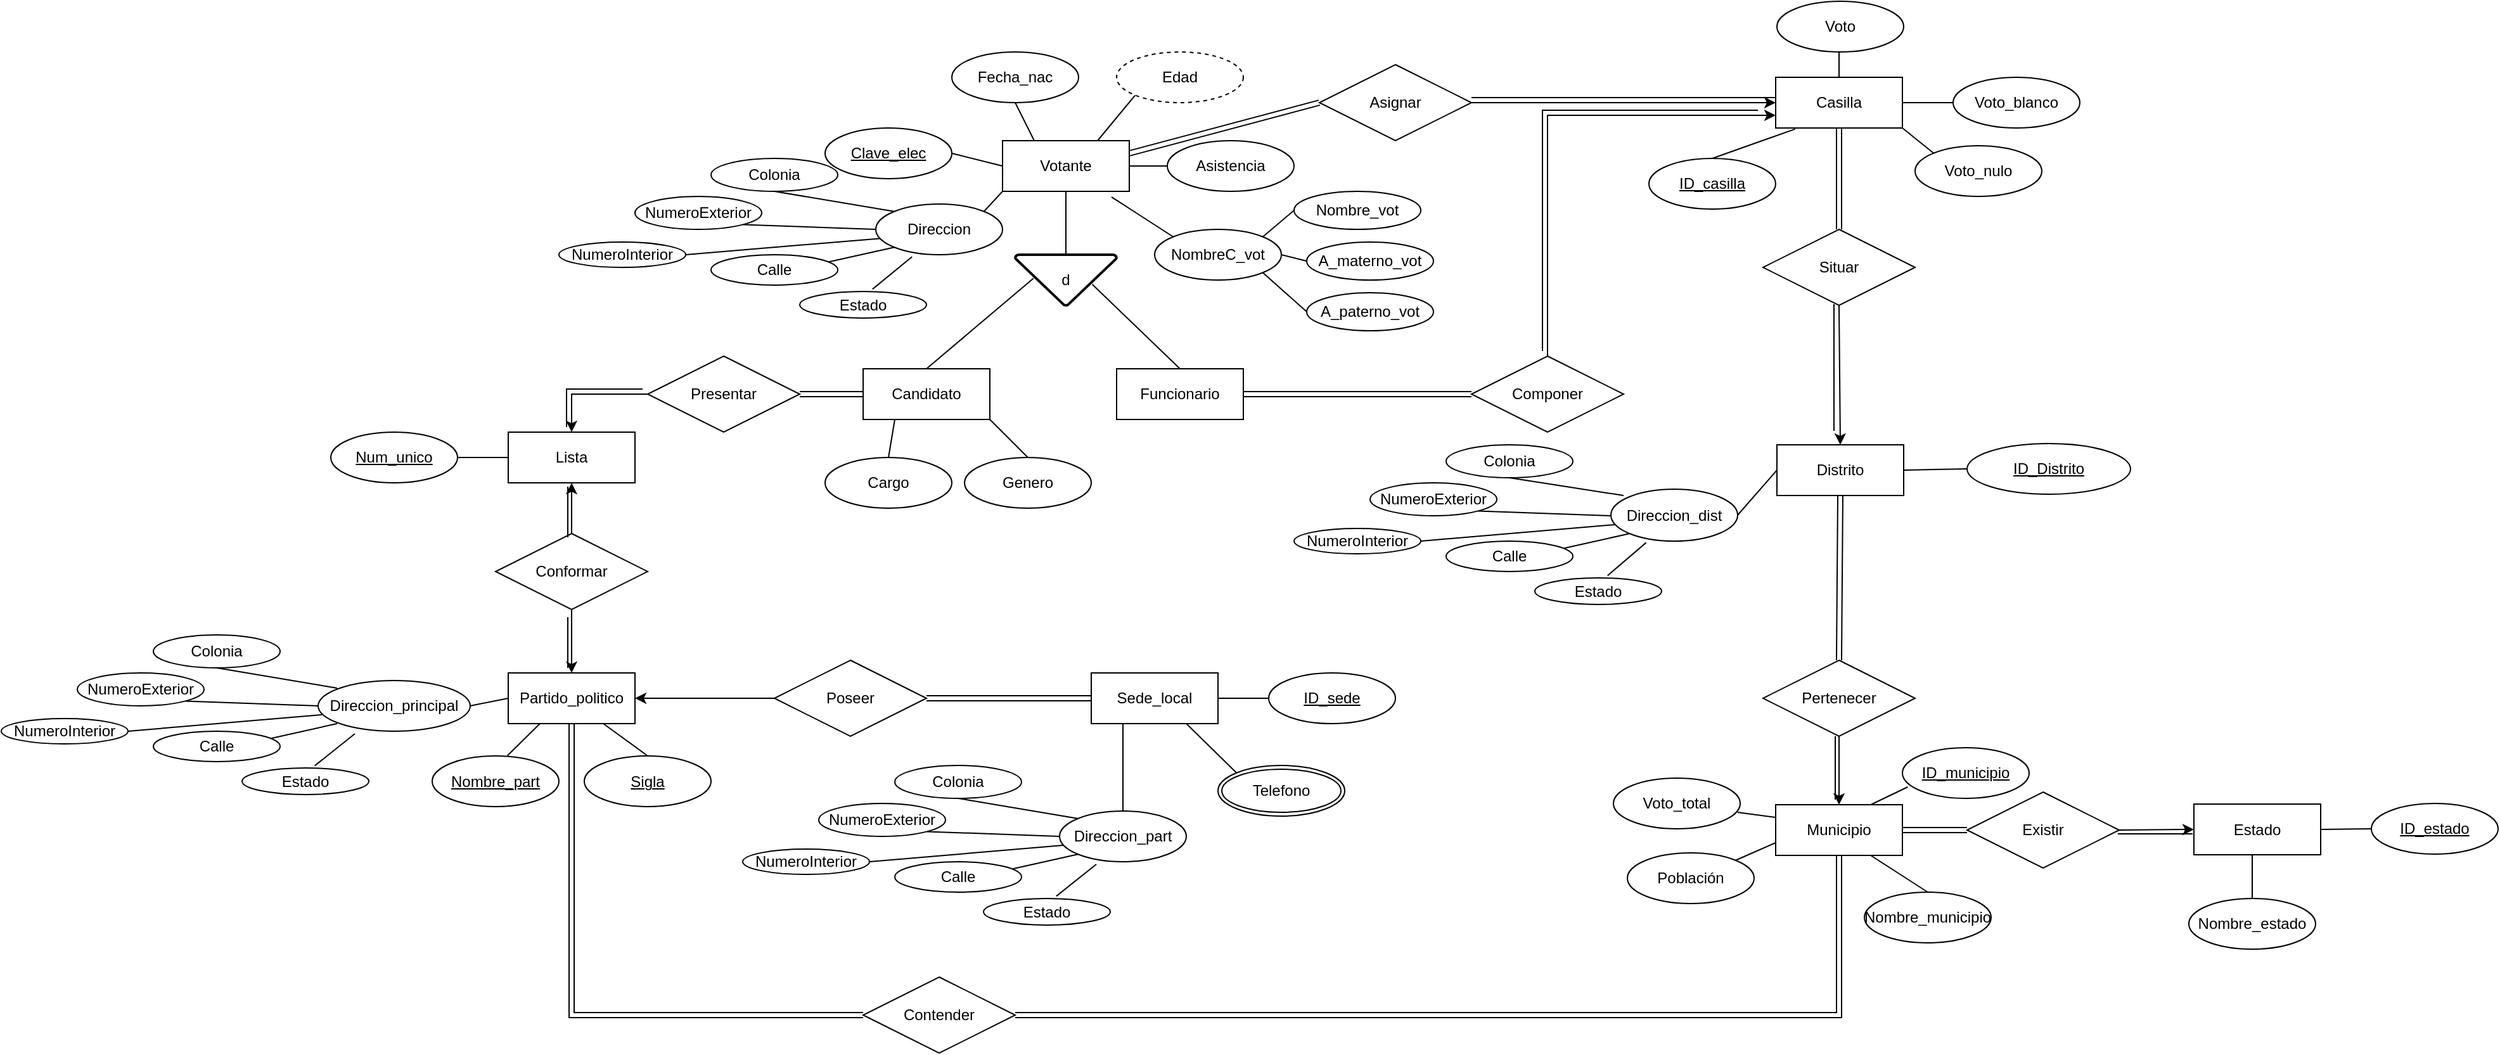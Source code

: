 <mxfile version="24.2.2" type="device">
  <diagram name="Ejercicio3b" id="Ylp6VlI42n3DtUfvS2L4">
    <mxGraphModel dx="2501" dy="1964" grid="1" gridSize="10" guides="1" tooltips="1" connect="1" arrows="1" fold="1" page="1" pageScale="1" pageWidth="827" pageHeight="1169" math="0" shadow="0">
      <root>
        <mxCell id="0" />
        <mxCell id="1" parent="0" />
        <mxCell id="jD9WdKMEJikVOpJDd1EK-1" value="Municipio" style="whiteSpace=wrap;html=1;align=center;" parent="1" vertex="1">
          <mxGeometry x="870" y="574" width="100" height="40" as="geometry" />
        </mxCell>
        <mxCell id="jD9WdKMEJikVOpJDd1EK-2" value="Votante" style="whiteSpace=wrap;html=1;align=center;" parent="1" vertex="1">
          <mxGeometry x="260" y="50" width="100" height="40" as="geometry" />
        </mxCell>
        <mxCell id="jD9WdKMEJikVOpJDd1EK-3" value="Candidato&lt;span style=&quot;color: rgba(0, 0, 0, 0); font-family: monospace; font-size: 0px; text-align: start; text-wrap: nowrap;&quot;&gt;%3CmxGraphModel%3E%3Croot%3E%3CmxCell%20id%3D%220%22%2F%3E%3CmxCell%20id%3D%221%22%20parent%3D%220%22%2F%3E%3CmxCell%20id%3D%222%22%20value%3D%22Municipio%22%20style%3D%22whiteSpace%3Dwrap%3Bhtml%3D1%3Balign%3Dcenter%3B%22%20vertex%3D%221%22%20parent%3D%221%22%3E%3CmxGeometry%20x%3D%22360%22%20y%3D%22270%22%20width%3D%22100%22%20height%3D%2240%22%20as%3D%22geometry%22%2F%3E%3C%2FmxCell%3E%3C%2Froot%3E%3C%2FmxGraphModel%3E&lt;/span&gt;&lt;span style=&quot;color: rgba(0, 0, 0, 0); font-family: monospace; font-size: 0px; text-align: start; text-wrap: nowrap;&quot;&gt;%3CmxGraphModel%3E%3Croot%3E%3CmxCell%20id%3D%220%22%2F%3E%3CmxCell%20id%3D%221%22%20parent%3D%220%22%2F%3E%3CmxCell%20id%3D%222%22%20value%3D%22Municipio%22%20style%3D%22whiteSpace%3Dwrap%3Bhtml%3D1%3Balign%3Dcenter%3B%22%20vertex%3D%221%22%20parent%3D%221%22%3E%3CmxGeometry%20x%3D%22360%22%20y%3D%22270%22%20width%3D%22100%22%20height%3D%2240%22%20as%3D%22geometry%22%2F%3E%3C%2FmxCell%3E%3C%2Froot%3E%3C%2FmxGraphModel%3E&lt;/span&gt;" style="whiteSpace=wrap;html=1;align=center;" parent="1" vertex="1">
          <mxGeometry x="150" y="230" width="100" height="40" as="geometry" />
        </mxCell>
        <mxCell id="jD9WdKMEJikVOpJDd1EK-4" value="Casilla" style="whiteSpace=wrap;html=1;align=center;" parent="1" vertex="1">
          <mxGeometry x="870" width="100" height="40" as="geometry" />
        </mxCell>
        <mxCell id="jD9WdKMEJikVOpJDd1EK-5" value="Lista" style="whiteSpace=wrap;html=1;align=center;" parent="1" vertex="1">
          <mxGeometry x="-130" y="280" width="100" height="40" as="geometry" />
        </mxCell>
        <mxCell id="jD9WdKMEJikVOpJDd1EK-6" value="Partido_politico" style="whiteSpace=wrap;html=1;align=center;" parent="1" vertex="1">
          <mxGeometry x="-130" y="470" width="100" height="40" as="geometry" />
        </mxCell>
        <mxCell id="jD9WdKMEJikVOpJDd1EK-7" value="Sede_local" style="whiteSpace=wrap;html=1;align=center;" parent="1" vertex="1">
          <mxGeometry x="330" y="470" width="100" height="40" as="geometry" />
        </mxCell>
        <mxCell id="jD9WdKMEJikVOpJDd1EK-8" value="d" style="strokeWidth=2;html=1;shape=mxgraph.flowchart.merge_or_storage;whiteSpace=wrap;" parent="1" vertex="1">
          <mxGeometry x="270" y="140" width="80" height="40" as="geometry" />
        </mxCell>
        <mxCell id="jD9WdKMEJikVOpJDd1EK-9" value="Funcionario" style="whiteSpace=wrap;html=1;align=center;" parent="1" vertex="1">
          <mxGeometry x="350" y="230" width="100" height="40" as="geometry" />
        </mxCell>
        <mxCell id="jD9WdKMEJikVOpJDd1EK-10" value="" style="endArrow=none;html=1;rounded=0;exitX=0.5;exitY=1;exitDx=0;exitDy=0;entryX=0.5;entryY=0;entryDx=0;entryDy=0;entryPerimeter=0;" parent="1" source="jD9WdKMEJikVOpJDd1EK-2" target="jD9WdKMEJikVOpJDd1EK-8" edge="1">
          <mxGeometry relative="1" as="geometry">
            <mxPoint x="330" y="290" as="sourcePoint" />
            <mxPoint x="490" y="290" as="targetPoint" />
          </mxGeometry>
        </mxCell>
        <mxCell id="jD9WdKMEJikVOpJDd1EK-11" value="" style="endArrow=none;html=1;rounded=0;exitX=0.76;exitY=0.585;exitDx=0;exitDy=0;exitPerimeter=0;entryX=0.5;entryY=0;entryDx=0;entryDy=0;" parent="1" source="jD9WdKMEJikVOpJDd1EK-8" target="jD9WdKMEJikVOpJDd1EK-9" edge="1">
          <mxGeometry relative="1" as="geometry">
            <mxPoint x="330" y="290" as="sourcePoint" />
            <mxPoint x="490" y="290" as="targetPoint" />
          </mxGeometry>
        </mxCell>
        <mxCell id="jD9WdKMEJikVOpJDd1EK-12" value="" style="endArrow=none;html=1;rounded=0;exitX=0.18;exitY=0.465;exitDx=0;exitDy=0;exitPerimeter=0;entryX=0.5;entryY=0;entryDx=0;entryDy=0;" parent="1" source="jD9WdKMEJikVOpJDd1EK-8" target="jD9WdKMEJikVOpJDd1EK-3" edge="1">
          <mxGeometry relative="1" as="geometry">
            <mxPoint x="341" y="173" as="sourcePoint" />
            <mxPoint x="410" y="240" as="targetPoint" />
          </mxGeometry>
        </mxCell>
        <mxCell id="jD9WdKMEJikVOpJDd1EK-13" value="Distrito" style="whiteSpace=wrap;html=1;align=center;" parent="1" vertex="1">
          <mxGeometry x="871" y="290" width="100" height="40" as="geometry" />
        </mxCell>
        <mxCell id="jD9WdKMEJikVOpJDd1EK-14" value="Clave_elec" style="ellipse;whiteSpace=wrap;html=1;align=center;fontStyle=4;" parent="1" vertex="1">
          <mxGeometry x="120" y="40" width="100" height="40" as="geometry" />
        </mxCell>
        <mxCell id="jD9WdKMEJikVOpJDd1EK-15" value="Fecha_nac" style="ellipse;whiteSpace=wrap;html=1;align=center;" parent="1" vertex="1">
          <mxGeometry x="220" y="-20" width="100" height="40" as="geometry" />
        </mxCell>
        <mxCell id="jD9WdKMEJikVOpJDd1EK-16" value="Edad" style="ellipse;whiteSpace=wrap;html=1;align=center;dashed=1;" parent="1" vertex="1">
          <mxGeometry x="350" y="-20" width="100" height="40" as="geometry" />
        </mxCell>
        <mxCell id="jD9WdKMEJikVOpJDd1EK-17" value="Asistencia" style="ellipse;whiteSpace=wrap;html=1;align=center;" parent="1" vertex="1">
          <mxGeometry x="390" y="50" width="100" height="40" as="geometry" />
        </mxCell>
        <mxCell id="jD9WdKMEJikVOpJDd1EK-18" value="NombreC_vot" style="ellipse;whiteSpace=wrap;html=1;align=center;" parent="1" vertex="1">
          <mxGeometry x="380" y="120" width="100" height="40" as="geometry" />
        </mxCell>
        <mxCell id="jD9WdKMEJikVOpJDd1EK-19" value="Nombre_vot" style="ellipse;whiteSpace=wrap;html=1;align=center;" parent="1" vertex="1">
          <mxGeometry x="490" y="90" width="100" height="30" as="geometry" />
        </mxCell>
        <mxCell id="jD9WdKMEJikVOpJDd1EK-20" value="A_materno_vot" style="ellipse;whiteSpace=wrap;html=1;align=center;" parent="1" vertex="1">
          <mxGeometry x="500" y="130" width="100" height="30" as="geometry" />
        </mxCell>
        <mxCell id="jD9WdKMEJikVOpJDd1EK-21" value="A_paterno_vot" style="ellipse;whiteSpace=wrap;html=1;align=center;" parent="1" vertex="1">
          <mxGeometry x="500" y="170" width="100" height="30" as="geometry" />
        </mxCell>
        <mxCell id="jD9WdKMEJikVOpJDd1EK-22" value="" style="endArrow=none;html=1;rounded=0;exitX=1;exitY=0.5;exitDx=0;exitDy=0;entryX=0;entryY=0.5;entryDx=0;entryDy=0;" parent="1" source="jD9WdKMEJikVOpJDd1EK-14" target="jD9WdKMEJikVOpJDd1EK-2" edge="1">
          <mxGeometry relative="1" as="geometry">
            <mxPoint x="330" y="200" as="sourcePoint" />
            <mxPoint x="490" y="200" as="targetPoint" />
          </mxGeometry>
        </mxCell>
        <mxCell id="jD9WdKMEJikVOpJDd1EK-23" value="" style="endArrow=none;html=1;rounded=0;exitX=0.5;exitY=1;exitDx=0;exitDy=0;entryX=0.25;entryY=0;entryDx=0;entryDy=0;" parent="1" source="jD9WdKMEJikVOpJDd1EK-15" target="jD9WdKMEJikVOpJDd1EK-2" edge="1">
          <mxGeometry relative="1" as="geometry">
            <mxPoint x="330" y="200" as="sourcePoint" />
            <mxPoint x="490" y="200" as="targetPoint" />
          </mxGeometry>
        </mxCell>
        <mxCell id="jD9WdKMEJikVOpJDd1EK-24" value="" style="endArrow=none;html=1;rounded=0;exitX=0;exitY=1;exitDx=0;exitDy=0;entryX=0.75;entryY=0;entryDx=0;entryDy=0;" parent="1" source="jD9WdKMEJikVOpJDd1EK-16" target="jD9WdKMEJikVOpJDd1EK-2" edge="1">
          <mxGeometry relative="1" as="geometry">
            <mxPoint x="330" y="200" as="sourcePoint" />
            <mxPoint x="490" y="200" as="targetPoint" />
          </mxGeometry>
        </mxCell>
        <mxCell id="jD9WdKMEJikVOpJDd1EK-25" value="" style="endArrow=none;html=1;rounded=0;exitX=1;exitY=0.5;exitDx=0;exitDy=0;entryX=0;entryY=0.5;entryDx=0;entryDy=0;" parent="1" source="jD9WdKMEJikVOpJDd1EK-2" target="jD9WdKMEJikVOpJDd1EK-17" edge="1">
          <mxGeometry relative="1" as="geometry">
            <mxPoint x="330" y="200" as="sourcePoint" />
            <mxPoint x="490" y="200" as="targetPoint" />
          </mxGeometry>
        </mxCell>
        <mxCell id="jD9WdKMEJikVOpJDd1EK-26" value="" style="endArrow=none;html=1;rounded=0;exitX=0.86;exitY=1.11;exitDx=0;exitDy=0;exitPerimeter=0;entryX=0;entryY=0;entryDx=0;entryDy=0;" parent="1" source="jD9WdKMEJikVOpJDd1EK-2" target="jD9WdKMEJikVOpJDd1EK-18" edge="1">
          <mxGeometry relative="1" as="geometry">
            <mxPoint x="330" y="200" as="sourcePoint" />
            <mxPoint x="490" y="200" as="targetPoint" />
          </mxGeometry>
        </mxCell>
        <mxCell id="jD9WdKMEJikVOpJDd1EK-27" value="" style="endArrow=none;html=1;rounded=0;exitX=0;exitY=0.5;exitDx=0;exitDy=0;entryX=1;entryY=0;entryDx=0;entryDy=0;" parent="1" source="jD9WdKMEJikVOpJDd1EK-19" target="jD9WdKMEJikVOpJDd1EK-18" edge="1">
          <mxGeometry relative="1" as="geometry">
            <mxPoint x="330" y="200" as="sourcePoint" />
            <mxPoint x="490" y="200" as="targetPoint" />
          </mxGeometry>
        </mxCell>
        <mxCell id="jD9WdKMEJikVOpJDd1EK-28" value="" style="endArrow=none;html=1;rounded=0;exitX=1;exitY=0.5;exitDx=0;exitDy=0;entryX=0;entryY=0.5;entryDx=0;entryDy=0;" parent="1" source="jD9WdKMEJikVOpJDd1EK-18" target="jD9WdKMEJikVOpJDd1EK-20" edge="1">
          <mxGeometry relative="1" as="geometry">
            <mxPoint x="330" y="200" as="sourcePoint" />
            <mxPoint x="490" y="200" as="targetPoint" />
          </mxGeometry>
        </mxCell>
        <mxCell id="jD9WdKMEJikVOpJDd1EK-29" value="" style="endArrow=none;html=1;rounded=0;exitX=1;exitY=1;exitDx=0;exitDy=0;entryX=0;entryY=0.5;entryDx=0;entryDy=0;" parent="1" source="jD9WdKMEJikVOpJDd1EK-18" target="jD9WdKMEJikVOpJDd1EK-21" edge="1">
          <mxGeometry relative="1" as="geometry">
            <mxPoint x="330" y="200" as="sourcePoint" />
            <mxPoint x="490" y="200" as="targetPoint" />
          </mxGeometry>
        </mxCell>
        <mxCell id="jD9WdKMEJikVOpJDd1EK-30" value="Direccion" style="ellipse;whiteSpace=wrap;html=1;align=center;" parent="1" vertex="1">
          <mxGeometry x="160" y="100" width="100" height="40" as="geometry" />
        </mxCell>
        <mxCell id="jD9WdKMEJikVOpJDd1EK-31" value="NumeroExterior" style="ellipse;whiteSpace=wrap;html=1;align=center;" parent="1" vertex="1">
          <mxGeometry x="-30" y="94" width="100" height="26" as="geometry" />
        </mxCell>
        <mxCell id="jD9WdKMEJikVOpJDd1EK-32" value="Calle" style="ellipse;whiteSpace=wrap;html=1;align=center;" parent="1" vertex="1">
          <mxGeometry x="30" y="140" width="100" height="24" as="geometry" />
        </mxCell>
        <mxCell id="jD9WdKMEJikVOpJDd1EK-33" value="NumeroInterior" style="ellipse;whiteSpace=wrap;html=1;align=center;" parent="1" vertex="1">
          <mxGeometry x="-90" y="130" width="100" height="20" as="geometry" />
        </mxCell>
        <mxCell id="jD9WdKMEJikVOpJDd1EK-34" value="Colonia" style="ellipse;whiteSpace=wrap;html=1;align=center;" parent="1" vertex="1">
          <mxGeometry x="30" y="64" width="100" height="26" as="geometry" />
        </mxCell>
        <mxCell id="jD9WdKMEJikVOpJDd1EK-35" value="Estado" style="ellipse;whiteSpace=wrap;html=1;align=center;" parent="1" vertex="1">
          <mxGeometry x="100" y="169" width="100" height="21" as="geometry" />
        </mxCell>
        <mxCell id="jD9WdKMEJikVOpJDd1EK-36" value="" style="endArrow=none;html=1;rounded=0;entryX=0.5;entryY=1;entryDx=0;entryDy=0;exitX=0;exitY=0;exitDx=0;exitDy=0;" parent="1" source="jD9WdKMEJikVOpJDd1EK-30" target="jD9WdKMEJikVOpJDd1EK-34" edge="1">
          <mxGeometry width="50" height="50" relative="1" as="geometry">
            <mxPoint x="-105" y="224" as="sourcePoint" />
            <mxPoint x="-70" y="139" as="targetPoint" />
          </mxGeometry>
        </mxCell>
        <mxCell id="jD9WdKMEJikVOpJDd1EK-37" value="" style="endArrow=none;html=1;rounded=0;exitX=0;exitY=0.5;exitDx=0;exitDy=0;entryX=1;entryY=1;entryDx=0;entryDy=0;" parent="1" source="jD9WdKMEJikVOpJDd1EK-30" target="jD9WdKMEJikVOpJDd1EK-31" edge="1">
          <mxGeometry width="50" height="50" relative="1" as="geometry">
            <mxPoint x="-123" y="225" as="sourcePoint" />
            <mxPoint x="-65" y="159" as="targetPoint" />
          </mxGeometry>
        </mxCell>
        <mxCell id="jD9WdKMEJikVOpJDd1EK-38" value="" style="endArrow=none;html=1;rounded=0;entryX=0.93;entryY=0.233;entryDx=0;entryDy=0;exitX=0;exitY=1;exitDx=0;exitDy=0;entryPerimeter=0;" parent="1" source="jD9WdKMEJikVOpJDd1EK-30" target="jD9WdKMEJikVOpJDd1EK-32" edge="1">
          <mxGeometry width="50" height="50" relative="1" as="geometry">
            <mxPoint x="-80" y="226" as="sourcePoint" />
            <mxPoint x="5" y="199" as="targetPoint" />
          </mxGeometry>
        </mxCell>
        <mxCell id="jD9WdKMEJikVOpJDd1EK-39" value="" style="endArrow=none;html=1;rounded=0;exitX=1;exitY=0.5;exitDx=0;exitDy=0;entryX=0.03;entryY=0.68;entryDx=0;entryDy=0;entryPerimeter=0;" parent="1" source="jD9WdKMEJikVOpJDd1EK-33" target="jD9WdKMEJikVOpJDd1EK-30" edge="1">
          <mxGeometry relative="1" as="geometry">
            <mxPoint x="210" y="200" as="sourcePoint" />
            <mxPoint x="370" y="200" as="targetPoint" />
          </mxGeometry>
        </mxCell>
        <mxCell id="jD9WdKMEJikVOpJDd1EK-42" value="" style="endArrow=none;html=1;rounded=0;exitX=0.574;exitY=-0.086;exitDx=0;exitDy=0;exitPerimeter=0;entryX=0.286;entryY=1.04;entryDx=0;entryDy=0;entryPerimeter=0;" parent="1" source="jD9WdKMEJikVOpJDd1EK-35" target="jD9WdKMEJikVOpJDd1EK-30" edge="1">
          <mxGeometry relative="1" as="geometry">
            <mxPoint x="190" y="170" as="sourcePoint" />
            <mxPoint x="350" y="170" as="targetPoint" />
          </mxGeometry>
        </mxCell>
        <mxCell id="jD9WdKMEJikVOpJDd1EK-43" value="Direccion_dist" style="ellipse;whiteSpace=wrap;html=1;align=center;" parent="1" vertex="1">
          <mxGeometry x="740" y="325" width="100" height="41" as="geometry" />
        </mxCell>
        <mxCell id="jD9WdKMEJikVOpJDd1EK-44" value="" style="endArrow=none;html=1;rounded=0;exitX=1;exitY=0.5;exitDx=0;exitDy=0;entryX=0;entryY=0.5;entryDx=0;entryDy=0;" parent="1" source="jD9WdKMEJikVOpJDd1EK-43" target="jD9WdKMEJikVOpJDd1EK-13" edge="1">
          <mxGeometry relative="1" as="geometry">
            <mxPoint x="1161" y="200" as="sourcePoint" />
            <mxPoint x="1321" y="200" as="targetPoint" />
          </mxGeometry>
        </mxCell>
        <mxCell id="jD9WdKMEJikVOpJDd1EK-46" value="ID_Distrito" style="ellipse;whiteSpace=wrap;html=1;align=center;fontStyle=4;" parent="1" vertex="1">
          <mxGeometry x="1021" y="289" width="129" height="40" as="geometry" />
        </mxCell>
        <mxCell id="jD9WdKMEJikVOpJDd1EK-47" value="" style="endArrow=none;html=1;rounded=0;exitX=1;exitY=0.5;exitDx=0;exitDy=0;entryX=0;entryY=0.5;entryDx=0;entryDy=0;" parent="1" target="jD9WdKMEJikVOpJDd1EK-46" edge="1">
          <mxGeometry relative="1" as="geometry">
            <mxPoint x="971" y="310" as="sourcePoint" />
            <mxPoint x="1021" y="315" as="targetPoint" />
          </mxGeometry>
        </mxCell>
        <mxCell id="jD9WdKMEJikVOpJDd1EK-48" value="" style="endArrow=none;html=1;rounded=0;exitX=0.25;exitY=1;exitDx=0;exitDy=0;" parent="1" source="jD9WdKMEJikVOpJDd1EK-3" edge="1">
          <mxGeometry relative="1" as="geometry">
            <mxPoint x="210" y="180" as="sourcePoint" />
            <mxPoint x="174.975" y="270.099" as="targetPoint" />
          </mxGeometry>
        </mxCell>
        <mxCell id="jD9WdKMEJikVOpJDd1EK-50" value="Cargo" style="ellipse;whiteSpace=wrap;html=1;align=center;" parent="1" vertex="1">
          <mxGeometry x="120" y="300" width="100" height="40" as="geometry" />
        </mxCell>
        <mxCell id="jD9WdKMEJikVOpJDd1EK-51" value="" style="endArrow=none;html=1;rounded=0;exitX=0.25;exitY=1;exitDx=0;exitDy=0;entryX=0.5;entryY=0;entryDx=0;entryDy=0;" parent="1" source="jD9WdKMEJikVOpJDd1EK-3" target="jD9WdKMEJikVOpJDd1EK-50" edge="1">
          <mxGeometry relative="1" as="geometry">
            <mxPoint x="210" y="180" as="sourcePoint" />
            <mxPoint x="370" y="180" as="targetPoint" />
          </mxGeometry>
        </mxCell>
        <mxCell id="jD9WdKMEJikVOpJDd1EK-52" value="Conformar" style="shape=rhombus;perimeter=rhombusPerimeter;whiteSpace=wrap;html=1;align=center;" parent="1" vertex="1">
          <mxGeometry x="-140" y="360" width="120" height="60" as="geometry" />
        </mxCell>
        <mxCell id="jD9WdKMEJikVOpJDd1EK-53" value="Presentar" style="shape=rhombus;perimeter=rhombusPerimeter;whiteSpace=wrap;html=1;align=center;" parent="1" vertex="1">
          <mxGeometry x="-20" y="220" width="120" height="60" as="geometry" />
        </mxCell>
        <mxCell id="jD9WdKMEJikVOpJDd1EK-54" value="" style="endArrow=none;html=1;rounded=0;exitX=1;exitY=0.5;exitDx=0;exitDy=0;entryX=0;entryY=0.5;entryDx=0;entryDy=0;shape=link;" parent="1" source="jD9WdKMEJikVOpJDd1EK-53" target="jD9WdKMEJikVOpJDd1EK-3" edge="1">
          <mxGeometry relative="1" as="geometry">
            <mxPoint x="210" y="390" as="sourcePoint" />
            <mxPoint x="370" y="390" as="targetPoint" />
          </mxGeometry>
        </mxCell>
        <mxCell id="jD9WdKMEJikVOpJDd1EK-58" value="" style="endArrow=none;html=1;rounded=0;exitX=0;exitY=0.5;exitDx=0;exitDy=0;" parent="1" source="jD9WdKMEJikVOpJDd1EK-5" target="jD9WdKMEJikVOpJDd1EK-59" edge="1">
          <mxGeometry relative="1" as="geometry">
            <mxPoint x="210" y="390" as="sourcePoint" />
            <mxPoint x="-170" y="300" as="targetPoint" />
          </mxGeometry>
        </mxCell>
        <mxCell id="jD9WdKMEJikVOpJDd1EK-59" value="Num_unico" style="ellipse;whiteSpace=wrap;html=1;align=center;fontStyle=4;" parent="1" vertex="1">
          <mxGeometry x="-270" y="280" width="100" height="40" as="geometry" />
        </mxCell>
        <mxCell id="jD9WdKMEJikVOpJDd1EK-60" value="" style="endArrow=none;html=1;rounded=0;exitX=0;exitY=1;exitDx=0;exitDy=0;entryX=1;entryY=0;entryDx=0;entryDy=0;" parent="1" source="jD9WdKMEJikVOpJDd1EK-2" target="jD9WdKMEJikVOpJDd1EK-30" edge="1">
          <mxGeometry relative="1" as="geometry">
            <mxPoint x="120" y="310" as="sourcePoint" />
            <mxPoint x="280" y="310" as="targetPoint" />
          </mxGeometry>
        </mxCell>
        <mxCell id="jD9WdKMEJikVOpJDd1EK-61" value="NumeroExterior" style="ellipse;whiteSpace=wrap;html=1;align=center;" parent="1" vertex="1">
          <mxGeometry x="-470" y="470" width="100" height="26" as="geometry" />
        </mxCell>
        <mxCell id="jD9WdKMEJikVOpJDd1EK-62" value="Calle" style="ellipse;whiteSpace=wrap;html=1;align=center;" parent="1" vertex="1">
          <mxGeometry x="-410" y="516" width="100" height="24" as="geometry" />
        </mxCell>
        <mxCell id="jD9WdKMEJikVOpJDd1EK-63" value="NumeroInterior" style="ellipse;whiteSpace=wrap;html=1;align=center;" parent="1" vertex="1">
          <mxGeometry x="-530" y="506" width="100" height="20" as="geometry" />
        </mxCell>
        <mxCell id="jD9WdKMEJikVOpJDd1EK-64" value="Colonia" style="ellipse;whiteSpace=wrap;html=1;align=center;" parent="1" vertex="1">
          <mxGeometry x="-410" y="440" width="100" height="26" as="geometry" />
        </mxCell>
        <mxCell id="jD9WdKMEJikVOpJDd1EK-65" value="Estado" style="ellipse;whiteSpace=wrap;html=1;align=center;" parent="1" vertex="1">
          <mxGeometry x="-340" y="545" width="100" height="21" as="geometry" />
        </mxCell>
        <mxCell id="jD9WdKMEJikVOpJDd1EK-66" value="" style="endArrow=none;html=1;rounded=0;entryX=0.5;entryY=1;entryDx=0;entryDy=0;exitX=0;exitY=0;exitDx=0;exitDy=0;" parent="1" target="jD9WdKMEJikVOpJDd1EK-64" edge="1">
          <mxGeometry width="50" height="50" relative="1" as="geometry">
            <mxPoint x="-265" y="482" as="sourcePoint" />
            <mxPoint x="-510" y="515" as="targetPoint" />
          </mxGeometry>
        </mxCell>
        <mxCell id="jD9WdKMEJikVOpJDd1EK-67" value="" style="endArrow=none;html=1;rounded=0;exitX=0;exitY=0.5;exitDx=0;exitDy=0;entryX=1;entryY=1;entryDx=0;entryDy=0;" parent="1" target="jD9WdKMEJikVOpJDd1EK-61" edge="1">
          <mxGeometry width="50" height="50" relative="1" as="geometry">
            <mxPoint x="-280" y="496" as="sourcePoint" />
            <mxPoint x="-505" y="535" as="targetPoint" />
          </mxGeometry>
        </mxCell>
        <mxCell id="jD9WdKMEJikVOpJDd1EK-68" value="" style="endArrow=none;html=1;rounded=0;entryX=0.93;entryY=0.233;entryDx=0;entryDy=0;exitX=0;exitY=1;exitDx=0;exitDy=0;entryPerimeter=0;" parent="1" target="jD9WdKMEJikVOpJDd1EK-62" edge="1">
          <mxGeometry width="50" height="50" relative="1" as="geometry">
            <mxPoint x="-265" y="510" as="sourcePoint" />
            <mxPoint x="-435" y="575" as="targetPoint" />
          </mxGeometry>
        </mxCell>
        <mxCell id="jD9WdKMEJikVOpJDd1EK-69" value="" style="endArrow=none;html=1;rounded=0;exitX=1;exitY=0.5;exitDx=0;exitDy=0;entryX=0.03;entryY=0.68;entryDx=0;entryDy=0;entryPerimeter=0;" parent="1" source="jD9WdKMEJikVOpJDd1EK-63" edge="1">
          <mxGeometry relative="1" as="geometry">
            <mxPoint x="-230" y="576" as="sourcePoint" />
            <mxPoint x="-277" y="503" as="targetPoint" />
          </mxGeometry>
        </mxCell>
        <mxCell id="jD9WdKMEJikVOpJDd1EK-70" value="" style="endArrow=none;html=1;rounded=0;exitX=0.574;exitY=-0.086;exitDx=0;exitDy=0;exitPerimeter=0;entryX=0.286;entryY=1.04;entryDx=0;entryDy=0;entryPerimeter=0;" parent="1" source="jD9WdKMEJikVOpJDd1EK-65" edge="1">
          <mxGeometry relative="1" as="geometry">
            <mxPoint x="-250" y="546" as="sourcePoint" />
            <mxPoint x="-251" y="518" as="targetPoint" />
          </mxGeometry>
        </mxCell>
        <mxCell id="jD9WdKMEJikVOpJDd1EK-71" value="Direccion_principal" style="ellipse;whiteSpace=wrap;html=1;align=center;" parent="1" vertex="1">
          <mxGeometry x="-280" y="476" width="120" height="40" as="geometry" />
        </mxCell>
        <mxCell id="jD9WdKMEJikVOpJDd1EK-72" value="" style="endArrow=none;html=1;rounded=0;exitX=1;exitY=0.5;exitDx=0;exitDy=0;entryX=0;entryY=0.5;entryDx=0;entryDy=0;" parent="1" source="jD9WdKMEJikVOpJDd1EK-71" target="jD9WdKMEJikVOpJDd1EK-6" edge="1">
          <mxGeometry relative="1" as="geometry">
            <mxPoint x="-110" y="310" as="sourcePoint" />
            <mxPoint x="50" y="310" as="targetPoint" />
          </mxGeometry>
        </mxCell>
        <mxCell id="jD9WdKMEJikVOpJDd1EK-73" value="Nombre_part" style="ellipse;whiteSpace=wrap;html=1;align=center;fontStyle=4;" parent="1" vertex="1">
          <mxGeometry x="-190" y="535.5" width="100" height="40" as="geometry" />
        </mxCell>
        <mxCell id="jD9WdKMEJikVOpJDd1EK-75" value="Sigla" style="ellipse;whiteSpace=wrap;html=1;align=center;fontStyle=4;" parent="1" vertex="1">
          <mxGeometry x="-70" y="535.5" width="100" height="40" as="geometry" />
        </mxCell>
        <mxCell id="jD9WdKMEJikVOpJDd1EK-76" value="" style="endArrow=none;html=1;rounded=0;exitX=0.594;exitY=-0.007;exitDx=0;exitDy=0;exitPerimeter=0;entryX=0.25;entryY=1;entryDx=0;entryDy=0;" parent="1" source="jD9WdKMEJikVOpJDd1EK-73" target="jD9WdKMEJikVOpJDd1EK-6" edge="1">
          <mxGeometry relative="1" as="geometry">
            <mxPoint x="-110" y="410" as="sourcePoint" />
            <mxPoint x="50" y="410" as="targetPoint" />
          </mxGeometry>
        </mxCell>
        <mxCell id="jD9WdKMEJikVOpJDd1EK-77" value="" style="endArrow=none;html=1;rounded=0;exitX=0.75;exitY=1;exitDx=0;exitDy=0;entryX=0.5;entryY=0;entryDx=0;entryDy=0;" parent="1" source="jD9WdKMEJikVOpJDd1EK-6" target="jD9WdKMEJikVOpJDd1EK-75" edge="1">
          <mxGeometry relative="1" as="geometry">
            <mxPoint x="-110" y="410" as="sourcePoint" />
            <mxPoint x="50" y="410" as="targetPoint" />
          </mxGeometry>
        </mxCell>
        <mxCell id="jD9WdKMEJikVOpJDd1EK-78" value="Poseer" style="shape=rhombus;perimeter=rhombusPerimeter;whiteSpace=wrap;html=1;align=center;" parent="1" vertex="1">
          <mxGeometry x="80" y="460" width="120" height="60" as="geometry" />
        </mxCell>
        <mxCell id="jD9WdKMEJikVOpJDd1EK-79" value="NumeroExterior" style="ellipse;whiteSpace=wrap;html=1;align=center;" parent="1" vertex="1">
          <mxGeometry x="115" y="573" width="100" height="26" as="geometry" />
        </mxCell>
        <mxCell id="jD9WdKMEJikVOpJDd1EK-80" value="Calle" style="ellipse;whiteSpace=wrap;html=1;align=center;" parent="1" vertex="1">
          <mxGeometry x="175" y="619" width="100" height="24" as="geometry" />
        </mxCell>
        <mxCell id="jD9WdKMEJikVOpJDd1EK-81" value="NumeroInterior" style="ellipse;whiteSpace=wrap;html=1;align=center;" parent="1" vertex="1">
          <mxGeometry x="55" y="609" width="100" height="20" as="geometry" />
        </mxCell>
        <mxCell id="jD9WdKMEJikVOpJDd1EK-82" value="Colonia" style="ellipse;whiteSpace=wrap;html=1;align=center;" parent="1" vertex="1">
          <mxGeometry x="175" y="543" width="100" height="26" as="geometry" />
        </mxCell>
        <mxCell id="jD9WdKMEJikVOpJDd1EK-83" value="Estado" style="ellipse;whiteSpace=wrap;html=1;align=center;" parent="1" vertex="1">
          <mxGeometry x="245" y="648" width="100" height="21" as="geometry" />
        </mxCell>
        <mxCell id="jD9WdKMEJikVOpJDd1EK-84" value="" style="endArrow=none;html=1;rounded=0;entryX=0.5;entryY=1;entryDx=0;entryDy=0;exitX=0;exitY=0;exitDx=0;exitDy=0;" parent="1" target="jD9WdKMEJikVOpJDd1EK-82" edge="1">
          <mxGeometry width="50" height="50" relative="1" as="geometry">
            <mxPoint x="320" y="585" as="sourcePoint" />
            <mxPoint x="75" y="618" as="targetPoint" />
          </mxGeometry>
        </mxCell>
        <mxCell id="jD9WdKMEJikVOpJDd1EK-85" value="" style="endArrow=none;html=1;rounded=0;exitX=0;exitY=0.5;exitDx=0;exitDy=0;entryX=1;entryY=1;entryDx=0;entryDy=0;" parent="1" target="jD9WdKMEJikVOpJDd1EK-79" edge="1">
          <mxGeometry width="50" height="50" relative="1" as="geometry">
            <mxPoint x="305" y="599" as="sourcePoint" />
            <mxPoint x="80" y="638" as="targetPoint" />
          </mxGeometry>
        </mxCell>
        <mxCell id="jD9WdKMEJikVOpJDd1EK-86" value="" style="endArrow=none;html=1;rounded=0;entryX=0.93;entryY=0.233;entryDx=0;entryDy=0;exitX=0;exitY=1;exitDx=0;exitDy=0;entryPerimeter=0;" parent="1" target="jD9WdKMEJikVOpJDd1EK-80" edge="1">
          <mxGeometry width="50" height="50" relative="1" as="geometry">
            <mxPoint x="320" y="613" as="sourcePoint" />
            <mxPoint x="150" y="678" as="targetPoint" />
          </mxGeometry>
        </mxCell>
        <mxCell id="jD9WdKMEJikVOpJDd1EK-87" value="" style="endArrow=none;html=1;rounded=0;exitX=1;exitY=0.5;exitDx=0;exitDy=0;entryX=0.03;entryY=0.68;entryDx=0;entryDy=0;entryPerimeter=0;" parent="1" source="jD9WdKMEJikVOpJDd1EK-81" edge="1">
          <mxGeometry relative="1" as="geometry">
            <mxPoint x="355" y="679" as="sourcePoint" />
            <mxPoint x="308" y="606" as="targetPoint" />
          </mxGeometry>
        </mxCell>
        <mxCell id="jD9WdKMEJikVOpJDd1EK-88" value="" style="endArrow=none;html=1;rounded=0;exitX=0.574;exitY=-0.086;exitDx=0;exitDy=0;exitPerimeter=0;entryX=0.286;entryY=1.04;entryDx=0;entryDy=0;entryPerimeter=0;" parent="1" source="jD9WdKMEJikVOpJDd1EK-83" edge="1">
          <mxGeometry relative="1" as="geometry">
            <mxPoint x="335" y="649" as="sourcePoint" />
            <mxPoint x="334" y="621" as="targetPoint" />
          </mxGeometry>
        </mxCell>
        <mxCell id="jD9WdKMEJikVOpJDd1EK-89" value="Direccion_part" style="ellipse;whiteSpace=wrap;html=1;align=center;" parent="1" vertex="1">
          <mxGeometry x="305" y="579" width="100" height="40" as="geometry" />
        </mxCell>
        <mxCell id="jD9WdKMEJikVOpJDd1EK-90" value="" style="endArrow=none;html=1;rounded=0;exitX=0.5;exitY=0;exitDx=0;exitDy=0;entryX=0.25;entryY=1;entryDx=0;entryDy=0;" parent="1" source="jD9WdKMEJikVOpJDd1EK-89" target="jD9WdKMEJikVOpJDd1EK-7" edge="1">
          <mxGeometry relative="1" as="geometry">
            <mxPoint x="440" y="430" as="sourcePoint" />
            <mxPoint x="380" y="600" as="targetPoint" />
          </mxGeometry>
        </mxCell>
        <mxCell id="jD9WdKMEJikVOpJDd1EK-91" value="Pertenecer" style="shape=rhombus;perimeter=rhombusPerimeter;whiteSpace=wrap;html=1;align=center;" parent="1" vertex="1">
          <mxGeometry x="860" y="460" width="120" height="60" as="geometry" />
        </mxCell>
        <mxCell id="jD9WdKMEJikVOpJDd1EK-95" value="Población" style="ellipse;whiteSpace=wrap;html=1;align=center;" parent="1" vertex="1">
          <mxGeometry x="753" y="612" width="100" height="40" as="geometry" />
        </mxCell>
        <mxCell id="jD9WdKMEJikVOpJDd1EK-96" value="Nombre_municipio" style="ellipse;whiteSpace=wrap;html=1;align=center;" parent="1" vertex="1">
          <mxGeometry x="940" y="643" width="100" height="40" as="geometry" />
        </mxCell>
        <mxCell id="jD9WdKMEJikVOpJDd1EK-98" value="Asignar" style="shape=rhombus;perimeter=rhombusPerimeter;whiteSpace=wrap;html=1;align=center;" parent="1" vertex="1">
          <mxGeometry x="510" y="-10" width="120" height="60" as="geometry" />
        </mxCell>
        <mxCell id="jD9WdKMEJikVOpJDd1EK-99" value="" style="endArrow=none;html=1;rounded=0;exitX=1;exitY=0.25;exitDx=0;exitDy=0;entryX=0;entryY=0.5;entryDx=0;entryDy=0;shape=link;" parent="1" source="jD9WdKMEJikVOpJDd1EK-2" target="jD9WdKMEJikVOpJDd1EK-98" edge="1">
          <mxGeometry relative="1" as="geometry">
            <mxPoint x="390" y="280" as="sourcePoint" />
            <mxPoint x="550" y="280" as="targetPoint" />
          </mxGeometry>
        </mxCell>
        <mxCell id="jD9WdKMEJikVOpJDd1EK-101" value="ID_casilla" style="ellipse;whiteSpace=wrap;html=1;align=center;fontStyle=4;" parent="1" vertex="1">
          <mxGeometry x="770" y="64" width="100" height="40" as="geometry" />
        </mxCell>
        <mxCell id="jD9WdKMEJikVOpJDd1EK-102" value="Voto_blanco" style="ellipse;whiteSpace=wrap;html=1;align=center;" parent="1" vertex="1">
          <mxGeometry x="1010" width="100" height="40" as="geometry" />
        </mxCell>
        <mxCell id="jD9WdKMEJikVOpJDd1EK-103" value="Componer" style="shape=rhombus;perimeter=rhombusPerimeter;whiteSpace=wrap;html=1;align=center;" parent="1" vertex="1">
          <mxGeometry x="630" y="220" width="120" height="60" as="geometry" />
        </mxCell>
        <mxCell id="jD9WdKMEJikVOpJDd1EK-104" value="" style="endArrow=none;html=1;rounded=0;exitX=1;exitY=0.5;exitDx=0;exitDy=0;entryX=0;entryY=0.5;entryDx=0;entryDy=0;shape=link;" parent="1" source="jD9WdKMEJikVOpJDd1EK-9" target="jD9WdKMEJikVOpJDd1EK-103" edge="1">
          <mxGeometry relative="1" as="geometry">
            <mxPoint x="560" y="280" as="sourcePoint" />
            <mxPoint x="720" y="280" as="targetPoint" />
          </mxGeometry>
        </mxCell>
        <mxCell id="jD9WdKMEJikVOpJDd1EK-106" value="Voto_nulo" style="ellipse;whiteSpace=wrap;html=1;align=center;" parent="1" vertex="1">
          <mxGeometry x="980" y="54" width="100" height="40" as="geometry" />
        </mxCell>
        <mxCell id="jD9WdKMEJikVOpJDd1EK-108" value="" style="endArrow=none;html=1;rounded=0;entryX=0.5;entryY=1;entryDx=0;entryDy=0;exitX=0.5;exitY=0;exitDx=0;exitDy=0;" parent="1" source="jD9WdKMEJikVOpJDd1EK-4" edge="1">
          <mxGeometry relative="1" as="geometry">
            <mxPoint x="560" y="190" as="sourcePoint" />
            <mxPoint x="920" y="-20" as="targetPoint" />
          </mxGeometry>
        </mxCell>
        <mxCell id="jD9WdKMEJikVOpJDd1EK-109" value="" style="endArrow=none;html=1;rounded=0;exitX=0;exitY=0.5;exitDx=0;exitDy=0;entryX=1;entryY=0.5;entryDx=0;entryDy=0;" parent="1" source="jD9WdKMEJikVOpJDd1EK-102" target="jD9WdKMEJikVOpJDd1EK-4" edge="1">
          <mxGeometry relative="1" as="geometry">
            <mxPoint x="560" y="190" as="sourcePoint" />
            <mxPoint x="720" y="190" as="targetPoint" />
          </mxGeometry>
        </mxCell>
        <mxCell id="jD9WdKMEJikVOpJDd1EK-110" value="" style="endArrow=none;html=1;rounded=0;exitX=1;exitY=1;exitDx=0;exitDy=0;entryX=0;entryY=0;entryDx=0;entryDy=0;" parent="1" source="jD9WdKMEJikVOpJDd1EK-4" target="jD9WdKMEJikVOpJDd1EK-106" edge="1">
          <mxGeometry relative="1" as="geometry">
            <mxPoint x="560" y="190" as="sourcePoint" />
            <mxPoint x="720" y="190" as="targetPoint" />
          </mxGeometry>
        </mxCell>
        <mxCell id="jD9WdKMEJikVOpJDd1EK-111" value="" style="endArrow=none;html=1;rounded=0;exitX=0.154;exitY=1.02;exitDx=0;exitDy=0;entryX=0.5;entryY=0;entryDx=0;entryDy=0;exitPerimeter=0;" parent="1" source="jD9WdKMEJikVOpJDd1EK-4" target="jD9WdKMEJikVOpJDd1EK-101" edge="1">
          <mxGeometry relative="1" as="geometry">
            <mxPoint x="560" y="190" as="sourcePoint" />
            <mxPoint x="720" y="190" as="targetPoint" />
          </mxGeometry>
        </mxCell>
        <mxCell id="jD9WdKMEJikVOpJDd1EK-112" value="Situar" style="shape=rhombus;perimeter=rhombusPerimeter;whiteSpace=wrap;html=1;align=center;" parent="1" vertex="1">
          <mxGeometry x="860" y="120" width="120" height="60" as="geometry" />
        </mxCell>
        <mxCell id="jD9WdKMEJikVOpJDd1EK-113" value="" style="endArrow=none;html=1;rounded=0;exitX=0.5;exitY=1;exitDx=0;exitDy=0;entryX=0.5;entryY=0;entryDx=0;entryDy=0;shape=link;" parent="1" source="jD9WdKMEJikVOpJDd1EK-4" target="jD9WdKMEJikVOpJDd1EK-112" edge="1">
          <mxGeometry relative="1" as="geometry">
            <mxPoint x="500" y="130" as="sourcePoint" />
            <mxPoint x="660" y="130" as="targetPoint" />
          </mxGeometry>
        </mxCell>
        <mxCell id="jD9WdKMEJikVOpJDd1EK-115" style="edgeStyle=orthogonalEdgeStyle;rounded=0;orthogonalLoop=1;jettySize=auto;html=1;exitX=0.5;exitY=1;exitDx=0;exitDy=0;" parent="1" source="jD9WdKMEJikVOpJDd1EK-46" target="jD9WdKMEJikVOpJDd1EK-46" edge="1">
          <mxGeometry relative="1" as="geometry" />
        </mxCell>
        <mxCell id="jD9WdKMEJikVOpJDd1EK-117" value="Telefono" style="ellipse;shape=doubleEllipse;margin=3;whiteSpace=wrap;html=1;align=center;" parent="1" vertex="1">
          <mxGeometry x="430" y="543" width="100" height="40" as="geometry" />
        </mxCell>
        <mxCell id="jD9WdKMEJikVOpJDd1EK-119" value="" style="endArrow=none;html=1;rounded=0;exitX=1;exitY=0.5;exitDx=0;exitDy=0;entryX=0;entryY=0.5;entryDx=0;entryDy=0;shape=link;" parent="1" source="jD9WdKMEJikVOpJDd1EK-78" target="jD9WdKMEJikVOpJDd1EK-7" edge="1">
          <mxGeometry relative="1" as="geometry">
            <mxPoint x="190" y="570" as="sourcePoint" />
            <mxPoint x="350" y="570" as="targetPoint" />
          </mxGeometry>
        </mxCell>
        <mxCell id="jD9WdKMEJikVOpJDd1EK-121" value="" style="endArrow=none;html=1;rounded=0;exitX=0.75;exitY=1;exitDx=0;exitDy=0;entryX=0;entryY=0;entryDx=0;entryDy=0;" parent="1" source="jD9WdKMEJikVOpJDd1EK-7" target="jD9WdKMEJikVOpJDd1EK-117" edge="1">
          <mxGeometry relative="1" as="geometry">
            <mxPoint x="190" y="570" as="sourcePoint" />
            <mxPoint x="350" y="570" as="targetPoint" />
          </mxGeometry>
        </mxCell>
        <mxCell id="jD9WdKMEJikVOpJDd1EK-122" value="" style="endArrow=none;html=1;rounded=0;" parent="1" edge="1">
          <mxGeometry relative="1" as="geometry">
            <mxPoint x="840" y="580" as="sourcePoint" />
            <mxPoint x="870" y="584" as="targetPoint" />
          </mxGeometry>
        </mxCell>
        <mxCell id="jD9WdKMEJikVOpJDd1EK-123" value="" style="endArrow=none;html=1;rounded=0;exitX=1;exitY=0;exitDx=0;exitDy=0;entryX=0;entryY=0.75;entryDx=0;entryDy=0;" parent="1" source="jD9WdKMEJikVOpJDd1EK-95" target="jD9WdKMEJikVOpJDd1EK-1" edge="1">
          <mxGeometry relative="1" as="geometry">
            <mxPoint x="880" y="624" as="sourcePoint" />
            <mxPoint x="870" y="614" as="targetPoint" />
          </mxGeometry>
        </mxCell>
        <mxCell id="jD9WdKMEJikVOpJDd1EK-124" value="" style="endArrow=none;html=1;rounded=0;exitX=0.75;exitY=1;exitDx=0;exitDy=0;entryX=0.5;entryY=0;entryDx=0;entryDy=0;fontStyle=1" parent="1" source="jD9WdKMEJikVOpJDd1EK-1" target="jD9WdKMEJikVOpJDd1EK-96" edge="1">
          <mxGeometry relative="1" as="geometry">
            <mxPoint x="1190" y="534" as="sourcePoint" />
            <mxPoint x="1350" y="534" as="targetPoint" />
          </mxGeometry>
        </mxCell>
        <mxCell id="jD9WdKMEJikVOpJDd1EK-125" value="" style="endArrow=none;html=1;rounded=0;exitX=1;exitY=0.5;exitDx=0;exitDy=0;entryX=0;entryY=0.5;entryDx=0;entryDy=0;shape=link;" parent="1" source="jD9WdKMEJikVOpJDd1EK-1" target="mOsOk23uM0nxAcAkjJ4n-26" edge="1">
          <mxGeometry relative="1" as="geometry">
            <mxPoint x="1190" y="534" as="sourcePoint" />
            <mxPoint x="1015" y="594" as="targetPoint" />
          </mxGeometry>
        </mxCell>
        <mxCell id="jD9WdKMEJikVOpJDd1EK-126" value="ID_sede" style="ellipse;whiteSpace=wrap;html=1;align=center;fontStyle=4;" parent="1" vertex="1">
          <mxGeometry x="470" y="470" width="100" height="40" as="geometry" />
        </mxCell>
        <mxCell id="jD9WdKMEJikVOpJDd1EK-127" value="" style="endArrow=none;html=1;rounded=0;exitX=1;exitY=0.5;exitDx=0;exitDy=0;entryX=0;entryY=0.5;entryDx=0;entryDy=0;" parent="1" source="jD9WdKMEJikVOpJDd1EK-7" target="jD9WdKMEJikVOpJDd1EK-126" edge="1">
          <mxGeometry relative="1" as="geometry">
            <mxPoint x="290" y="590" as="sourcePoint" />
            <mxPoint x="450" y="590" as="targetPoint" />
          </mxGeometry>
        </mxCell>
        <mxCell id="jD9WdKMEJikVOpJDd1EK-131" value="NumeroExterior" style="ellipse;whiteSpace=wrap;html=1;align=center;" parent="1" vertex="1">
          <mxGeometry x="550" y="320" width="100" height="26" as="geometry" />
        </mxCell>
        <mxCell id="jD9WdKMEJikVOpJDd1EK-132" value="Calle" style="ellipse;whiteSpace=wrap;html=1;align=center;" parent="1" vertex="1">
          <mxGeometry x="610" y="366" width="100" height="24" as="geometry" />
        </mxCell>
        <mxCell id="jD9WdKMEJikVOpJDd1EK-133" value="NumeroInterior" style="ellipse;whiteSpace=wrap;html=1;align=center;" parent="1" vertex="1">
          <mxGeometry x="490" y="356" width="100" height="20" as="geometry" />
        </mxCell>
        <mxCell id="jD9WdKMEJikVOpJDd1EK-134" value="Colonia" style="ellipse;whiteSpace=wrap;html=1;align=center;" parent="1" vertex="1">
          <mxGeometry x="610" y="290" width="100" height="26" as="geometry" />
        </mxCell>
        <mxCell id="jD9WdKMEJikVOpJDd1EK-135" value="Estado" style="ellipse;whiteSpace=wrap;html=1;align=center;" parent="1" vertex="1">
          <mxGeometry x="680" y="395" width="100" height="21" as="geometry" />
        </mxCell>
        <mxCell id="jD9WdKMEJikVOpJDd1EK-136" value="" style="endArrow=none;html=1;rounded=0;entryX=0.5;entryY=1;entryDx=0;entryDy=0;" parent="1" target="jD9WdKMEJikVOpJDd1EK-134" edge="1">
          <mxGeometry width="50" height="50" relative="1" as="geometry">
            <mxPoint x="750" y="330" as="sourcePoint" />
            <mxPoint x="510" y="365" as="targetPoint" />
          </mxGeometry>
        </mxCell>
        <mxCell id="jD9WdKMEJikVOpJDd1EK-137" value="" style="endArrow=none;html=1;rounded=0;exitX=0;exitY=0.5;exitDx=0;exitDy=0;entryX=1;entryY=1;entryDx=0;entryDy=0;" parent="1" target="jD9WdKMEJikVOpJDd1EK-131" edge="1">
          <mxGeometry width="50" height="50" relative="1" as="geometry">
            <mxPoint x="740" y="346" as="sourcePoint" />
            <mxPoint x="515" y="385" as="targetPoint" />
          </mxGeometry>
        </mxCell>
        <mxCell id="jD9WdKMEJikVOpJDd1EK-138" value="" style="endArrow=none;html=1;rounded=0;entryX=0.93;entryY=0.233;entryDx=0;entryDy=0;exitX=0;exitY=1;exitDx=0;exitDy=0;entryPerimeter=0;" parent="1" target="jD9WdKMEJikVOpJDd1EK-132" edge="1">
          <mxGeometry width="50" height="50" relative="1" as="geometry">
            <mxPoint x="755" y="360" as="sourcePoint" />
            <mxPoint x="585" y="425" as="targetPoint" />
          </mxGeometry>
        </mxCell>
        <mxCell id="jD9WdKMEJikVOpJDd1EK-139" value="" style="endArrow=none;html=1;rounded=0;exitX=1;exitY=0.5;exitDx=0;exitDy=0;entryX=0.03;entryY=0.68;entryDx=0;entryDy=0;entryPerimeter=0;" parent="1" source="jD9WdKMEJikVOpJDd1EK-133" edge="1">
          <mxGeometry relative="1" as="geometry">
            <mxPoint x="790" y="426" as="sourcePoint" />
            <mxPoint x="743" y="353" as="targetPoint" />
          </mxGeometry>
        </mxCell>
        <mxCell id="jD9WdKMEJikVOpJDd1EK-140" value="" style="endArrow=none;html=1;rounded=0;exitX=0.574;exitY=-0.086;exitDx=0;exitDy=0;exitPerimeter=0;entryX=0.278;entryY=1.029;entryDx=0;entryDy=0;entryPerimeter=0;" parent="1" source="jD9WdKMEJikVOpJDd1EK-135" target="jD9WdKMEJikVOpJDd1EK-43" edge="1">
          <mxGeometry relative="1" as="geometry">
            <mxPoint x="770" y="396" as="sourcePoint" />
            <mxPoint x="769" y="368" as="targetPoint" />
          </mxGeometry>
        </mxCell>
        <mxCell id="mOsOk23uM0nxAcAkjJ4n-1" value="" style="endArrow=classic;html=1;rounded=0;entryX=0.5;entryY=0;entryDx=0;entryDy=0;exitX=0;exitY=0.5;exitDx=0;exitDy=0;" parent="1" source="jD9WdKMEJikVOpJDd1EK-53" target="jD9WdKMEJikVOpJDd1EK-5" edge="1">
          <mxGeometry width="50" height="50" relative="1" as="geometry">
            <mxPoint x="80" y="490" as="sourcePoint" />
            <mxPoint x="130" y="440" as="targetPoint" />
            <Array as="points">
              <mxPoint x="-80" y="250" />
            </Array>
          </mxGeometry>
        </mxCell>
        <mxCell id="mOsOk23uM0nxAcAkjJ4n-2" value="" style="endArrow=none;html=1;rounded=0;entryX=0;entryY=0.5;entryDx=0;entryDy=0;" parent="1" edge="1">
          <mxGeometry width="50" height="50" relative="1" as="geometry">
            <mxPoint x="-84" y="276" as="sourcePoint" />
            <mxPoint x="-24" y="246" as="targetPoint" />
            <Array as="points">
              <mxPoint x="-84" y="246" />
            </Array>
          </mxGeometry>
        </mxCell>
        <mxCell id="mOsOk23uM0nxAcAkjJ4n-3" value="" style="endArrow=classic;html=1;rounded=0;entryX=1;entryY=0.5;entryDx=0;entryDy=0;exitX=0;exitY=0.5;exitDx=0;exitDy=0;" parent="1" source="jD9WdKMEJikVOpJDd1EK-78" target="jD9WdKMEJikVOpJDd1EK-6" edge="1">
          <mxGeometry width="50" height="50" relative="1" as="geometry">
            <mxPoint x="-10" y="470" as="sourcePoint" />
            <mxPoint x="40" y="420" as="targetPoint" />
          </mxGeometry>
        </mxCell>
        <mxCell id="mOsOk23uM0nxAcAkjJ4n-4" value="" style="endArrow=classic;html=1;rounded=0;exitX=0.5;exitY=0;exitDx=0;exitDy=0;entryX=0;entryY=0.75;entryDx=0;entryDy=0;" parent="1" source="jD9WdKMEJikVOpJDd1EK-103" target="jD9WdKMEJikVOpJDd1EK-4" edge="1">
          <mxGeometry width="50" height="50" relative="1" as="geometry">
            <mxPoint x="520" y="180" as="sourcePoint" />
            <mxPoint x="570" y="130" as="targetPoint" />
            <Array as="points">
              <mxPoint x="690" y="30" />
            </Array>
          </mxGeometry>
        </mxCell>
        <mxCell id="mOsOk23uM0nxAcAkjJ4n-5" value="" style="endArrow=none;html=1;rounded=0;" parent="1" edge="1">
          <mxGeometry width="50" height="50" relative="1" as="geometry">
            <mxPoint x="686" y="216" as="sourcePoint" />
            <mxPoint x="856" y="26" as="targetPoint" />
            <Array as="points">
              <mxPoint x="686" y="26" />
            </Array>
          </mxGeometry>
        </mxCell>
        <mxCell id="mOsOk23uM0nxAcAkjJ4n-6" value="" style="endArrow=classic;html=1;rounded=0;entryX=0.5;entryY=0;entryDx=0;entryDy=0;exitX=0.5;exitY=1;exitDx=0;exitDy=0;" parent="1" source="jD9WdKMEJikVOpJDd1EK-112" target="jD9WdKMEJikVOpJDd1EK-13" edge="1">
          <mxGeometry width="50" height="50" relative="1" as="geometry">
            <mxPoint x="650" y="180" as="sourcePoint" />
            <mxPoint x="700" y="130" as="targetPoint" />
          </mxGeometry>
        </mxCell>
        <mxCell id="mOsOk23uM0nxAcAkjJ4n-7" value="" style="endArrow=none;html=1;rounded=0;entryX=0.5;entryY=1;entryDx=0;entryDy=0;" parent="1" edge="1">
          <mxGeometry width="50" height="50" relative="1" as="geometry">
            <mxPoint x="916" y="279" as="sourcePoint" />
            <mxPoint x="916" y="179" as="targetPoint" />
          </mxGeometry>
        </mxCell>
        <mxCell id="mOsOk23uM0nxAcAkjJ4n-8" value="" style="endArrow=none;html=1;rounded=0;exitX=0.5;exitY=1;exitDx=0;exitDy=0;entryX=0.5;entryY=0;entryDx=0;entryDy=0;shape=link;" parent="1" source="jD9WdKMEJikVOpJDd1EK-13" target="jD9WdKMEJikVOpJDd1EK-91" edge="1">
          <mxGeometry width="50" height="50" relative="1" as="geometry">
            <mxPoint x="530" y="630" as="sourcePoint" />
            <mxPoint x="580" y="580" as="targetPoint" />
          </mxGeometry>
        </mxCell>
        <mxCell id="mOsOk23uM0nxAcAkjJ4n-9" value="" style="endArrow=classic;html=1;rounded=0;entryX=0.5;entryY=0;entryDx=0;entryDy=0;exitX=0.5;exitY=1;exitDx=0;exitDy=0;" parent="1" source="jD9WdKMEJikVOpJDd1EK-91" target="jD9WdKMEJikVOpJDd1EK-1" edge="1">
          <mxGeometry width="50" height="50" relative="1" as="geometry">
            <mxPoint x="530" y="630" as="sourcePoint" />
            <mxPoint x="580" y="580" as="targetPoint" />
          </mxGeometry>
        </mxCell>
        <mxCell id="mOsOk23uM0nxAcAkjJ4n-10" value="" style="endArrow=classic;html=1;rounded=0;entryX=0.5;entryY=1;entryDx=0;entryDy=0;exitX=0.5;exitY=0;exitDx=0;exitDy=0;" parent="1" source="jD9WdKMEJikVOpJDd1EK-52" target="jD9WdKMEJikVOpJDd1EK-5" edge="1">
          <mxGeometry width="50" height="50" relative="1" as="geometry">
            <mxPoint x="290" y="370" as="sourcePoint" />
            <mxPoint x="340" y="320" as="targetPoint" />
          </mxGeometry>
        </mxCell>
        <mxCell id="mOsOk23uM0nxAcAkjJ4n-11" value="" style="endArrow=classic;html=1;rounded=0;exitX=0.5;exitY=1;exitDx=0;exitDy=0;entryX=0.5;entryY=0;entryDx=0;entryDy=0;" parent="1" source="jD9WdKMEJikVOpJDd1EK-52" target="jD9WdKMEJikVOpJDd1EK-6" edge="1">
          <mxGeometry width="50" height="50" relative="1" as="geometry">
            <mxPoint x="290" y="370" as="sourcePoint" />
            <mxPoint x="340" y="320" as="targetPoint" />
          </mxGeometry>
        </mxCell>
        <mxCell id="mOsOk23uM0nxAcAkjJ4n-12" value="Contender" style="shape=rhombus;perimeter=rhombusPerimeter;whiteSpace=wrap;html=1;align=center;" parent="1" vertex="1">
          <mxGeometry x="150" y="710" width="120" height="60" as="geometry" />
        </mxCell>
        <mxCell id="mOsOk23uM0nxAcAkjJ4n-15" value="" style="endArrow=none;html=1;rounded=0;exitX=1;exitY=0.5;exitDx=0;exitDy=0;entryX=0.5;entryY=1;entryDx=0;entryDy=0;shape=link;" parent="1" source="mOsOk23uM0nxAcAkjJ4n-12" target="jD9WdKMEJikVOpJDd1EK-1" edge="1">
          <mxGeometry width="50" height="50" relative="1" as="geometry">
            <mxPoint x="380" y="570" as="sourcePoint" />
            <mxPoint x="430" y="520" as="targetPoint" />
            <Array as="points">
              <mxPoint x="920" y="740" />
            </Array>
          </mxGeometry>
        </mxCell>
        <mxCell id="mOsOk23uM0nxAcAkjJ4n-16" value="" style="endArrow=none;html=1;rounded=0;exitX=0.5;exitY=1;exitDx=0;exitDy=0;entryX=0;entryY=0.5;entryDx=0;entryDy=0;shape=link;" parent="1" source="jD9WdKMEJikVOpJDd1EK-6" target="mOsOk23uM0nxAcAkjJ4n-12" edge="1">
          <mxGeometry width="50" height="50" relative="1" as="geometry">
            <mxPoint x="130" y="570" as="sourcePoint" />
            <mxPoint x="180" y="520" as="targetPoint" />
            <Array as="points">
              <mxPoint x="-80" y="740" />
            </Array>
          </mxGeometry>
        </mxCell>
        <mxCell id="mOsOk23uM0nxAcAkjJ4n-17" value="" style="endArrow=classic;html=1;rounded=0;exitX=1;exitY=0.5;exitDx=0;exitDy=0;entryX=0;entryY=0.5;entryDx=0;entryDy=0;" parent="1" source="jD9WdKMEJikVOpJDd1EK-98" target="jD9WdKMEJikVOpJDd1EK-4" edge="1">
          <mxGeometry width="50" height="50" relative="1" as="geometry">
            <mxPoint x="480" y="310" as="sourcePoint" />
            <mxPoint x="530" y="260" as="targetPoint" />
          </mxGeometry>
        </mxCell>
        <mxCell id="mOsOk23uM0nxAcAkjJ4n-19" value="" style="endArrow=none;html=1;rounded=0;" parent="1" edge="1">
          <mxGeometry width="50" height="50" relative="1" as="geometry">
            <mxPoint x="630" y="16" as="sourcePoint" />
            <mxPoint x="870" y="16" as="targetPoint" />
          </mxGeometry>
        </mxCell>
        <mxCell id="mOsOk23uM0nxAcAkjJ4n-20" value="Voto" style="ellipse;whiteSpace=wrap;html=1;align=center;" parent="1" vertex="1">
          <mxGeometry x="871" y="-60" width="100" height="40" as="geometry" />
        </mxCell>
        <mxCell id="mOsOk23uM0nxAcAkjJ4n-21" value="" style="endArrow=none;html=1;rounded=0;exitX=0.5;exitY=0;exitDx=0;exitDy=0;" parent="1" edge="1">
          <mxGeometry width="50" height="50" relative="1" as="geometry">
            <mxPoint x="-83" y="466" as="sourcePoint" />
            <mxPoint x="-83" y="426" as="targetPoint" />
          </mxGeometry>
        </mxCell>
        <mxCell id="mOsOk23uM0nxAcAkjJ4n-22" value="" style="endArrow=none;html=1;rounded=0;exitX=0.5;exitY=0;exitDx=0;exitDy=0;" parent="1" edge="1">
          <mxGeometry width="50" height="50" relative="1" as="geometry">
            <mxPoint x="-83" y="363" as="sourcePoint" />
            <mxPoint x="-83" y="323" as="targetPoint" />
          </mxGeometry>
        </mxCell>
        <mxCell id="mOsOk23uM0nxAcAkjJ4n-23" value="" style="endArrow=none;html=1;rounded=0;exitX=0.25;exitY=1;exitDx=0;exitDy=0;" parent="1" edge="1">
          <mxGeometry relative="1" as="geometry">
            <mxPoint x="295" y="265" as="sourcePoint" />
            <mxPoint x="294.975" y="265.099" as="targetPoint" />
          </mxGeometry>
        </mxCell>
        <mxCell id="mOsOk23uM0nxAcAkjJ4n-24" value="Genero" style="ellipse;whiteSpace=wrap;html=1;align=center;" parent="1" vertex="1">
          <mxGeometry x="230" y="300" width="100" height="40" as="geometry" />
        </mxCell>
        <mxCell id="mOsOk23uM0nxAcAkjJ4n-25" value="" style="endArrow=none;html=1;rounded=0;exitX=1;exitY=1;exitDx=0;exitDy=0;entryX=0.5;entryY=0;entryDx=0;entryDy=0;" parent="1" source="jD9WdKMEJikVOpJDd1EK-3" target="mOsOk23uM0nxAcAkjJ4n-24" edge="1">
          <mxGeometry relative="1" as="geometry">
            <mxPoint x="295" y="265" as="sourcePoint" />
            <mxPoint x="490" y="175" as="targetPoint" />
          </mxGeometry>
        </mxCell>
        <mxCell id="mOsOk23uM0nxAcAkjJ4n-26" value="Existir" style="shape=rhombus;perimeter=rhombusPerimeter;whiteSpace=wrap;html=1;align=center;" parent="1" vertex="1">
          <mxGeometry x="1021" y="564" width="120" height="60" as="geometry" />
        </mxCell>
        <mxCell id="mOsOk23uM0nxAcAkjJ4n-27" value="Estado" style="whiteSpace=wrap;html=1;align=center;" parent="1" vertex="1">
          <mxGeometry x="1200" y="573.5" width="100" height="40" as="geometry" />
        </mxCell>
        <mxCell id="mOsOk23uM0nxAcAkjJ4n-29" value="" style="endArrow=classic;html=1;rounded=0;entryX=0;entryY=0.5;entryDx=0;entryDy=0;exitX=1;exitY=0.5;exitDx=0;exitDy=0;" parent="1" source="mOsOk23uM0nxAcAkjJ4n-26" target="mOsOk23uM0nxAcAkjJ4n-27" edge="1">
          <mxGeometry width="50" height="50" relative="1" as="geometry">
            <mxPoint x="980" y="770" as="sourcePoint" />
            <mxPoint x="1030" y="720" as="targetPoint" />
          </mxGeometry>
        </mxCell>
        <mxCell id="mOsOk23uM0nxAcAkjJ4n-30" value="Nombre_estado" style="ellipse;whiteSpace=wrap;html=1;align=center;" parent="1" vertex="1">
          <mxGeometry x="1196" y="648" width="100" height="40" as="geometry" />
        </mxCell>
        <mxCell id="mOsOk23uM0nxAcAkjJ4n-31" value="" style="endArrow=none;html=1;rounded=0;exitX=0.75;exitY=1;exitDx=0;exitDy=0;entryX=0.5;entryY=0;entryDx=0;entryDy=0;fontStyle=1" parent="1" target="mOsOk23uM0nxAcAkjJ4n-30" edge="1">
          <mxGeometry relative="1" as="geometry">
            <mxPoint x="1246" y="614" as="sourcePoint" />
            <mxPoint x="1651" y="534" as="targetPoint" />
          </mxGeometry>
        </mxCell>
        <mxCell id="mOsOk23uM0nxAcAkjJ4n-32" value="ID_estado" style="ellipse;whiteSpace=wrap;html=1;align=center;fontStyle=4;" parent="1" vertex="1">
          <mxGeometry x="1340" y="573" width="100" height="40" as="geometry" />
        </mxCell>
        <mxCell id="mOsOk23uM0nxAcAkjJ4n-33" value="" style="endArrow=none;html=1;rounded=0;exitX=1;exitY=0.5;exitDx=0;exitDy=0;entryX=0;entryY=0.5;entryDx=0;entryDy=0;" parent="1" source="mOsOk23uM0nxAcAkjJ4n-27" target="mOsOk23uM0nxAcAkjJ4n-32" edge="1">
          <mxGeometry relative="1" as="geometry">
            <mxPoint x="920" y="750" as="sourcePoint" />
            <mxPoint x="1080" y="750" as="targetPoint" />
          </mxGeometry>
        </mxCell>
        <mxCell id="mOsOk23uM0nxAcAkjJ4n-35" value="" style="endArrow=none;html=1;rounded=0;exitX=1;exitY=0.5;exitDx=0;exitDy=0;" parent="1" edge="1">
          <mxGeometry relative="1" as="geometry">
            <mxPoint x="1140" y="597" as="sourcePoint" />
            <mxPoint x="1199" y="597" as="targetPoint" />
          </mxGeometry>
        </mxCell>
        <mxCell id="mOsOk23uM0nxAcAkjJ4n-38" value="Voto_total" style="ellipse;whiteSpace=wrap;html=1;align=center;" parent="1" vertex="1">
          <mxGeometry x="742" y="553" width="100" height="40" as="geometry" />
        </mxCell>
        <mxCell id="mOsOk23uM0nxAcAkjJ4n-39" value="ID_municipio" style="ellipse;whiteSpace=wrap;html=1;align=center;fontStyle=4;" parent="1" vertex="1">
          <mxGeometry x="970" y="529" width="100" height="40" as="geometry" />
        </mxCell>
        <mxCell id="mOsOk23uM0nxAcAkjJ4n-40" value="" style="endArrow=none;html=1;rounded=0;exitX=0.75;exitY=0;exitDx=0;exitDy=0;entryX=0.042;entryY=0.775;entryDx=0;entryDy=0;entryPerimeter=0;" parent="1" source="jD9WdKMEJikVOpJDd1EK-1" target="mOsOk23uM0nxAcAkjJ4n-39" edge="1">
          <mxGeometry relative="1" as="geometry">
            <mxPoint x="1310" y="604" as="sourcePoint" />
            <mxPoint x="1350" y="603" as="targetPoint" />
          </mxGeometry>
        </mxCell>
        <mxCell id="mOsOk23uM0nxAcAkjJ4n-41" value="" style="endArrow=none;html=1;rounded=0;exitX=0.5;exitY=1;exitDx=0;exitDy=0;" parent="1" edge="1">
          <mxGeometry relative="1" as="geometry">
            <mxPoint x="917" y="520" as="sourcePoint" />
            <mxPoint x="917" y="570" as="targetPoint" />
          </mxGeometry>
        </mxCell>
      </root>
    </mxGraphModel>
  </diagram>
</mxfile>
